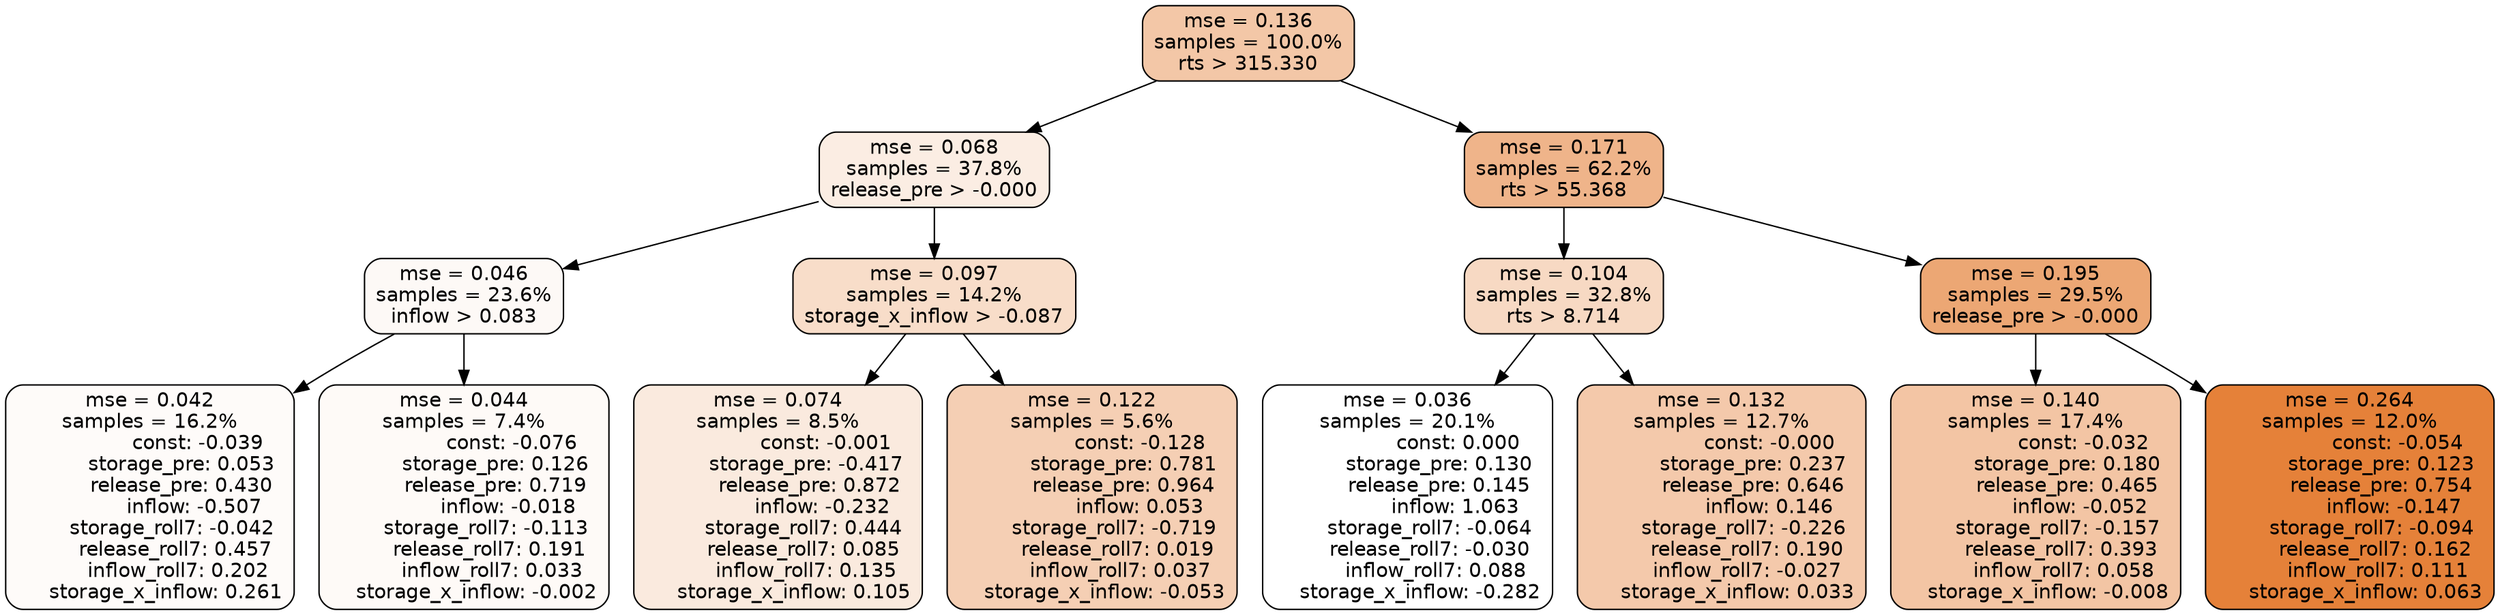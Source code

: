 digraph tree {
node [shape=rectangle, style="filled, rounded", color="black", fontname=helvetica] ;
edge [fontname=helvetica] ;
	"0" [label="mse = 0.136
samples = 100.0%
rts > 315.330", fillcolor="#f3c7a7"]
	"8" [label="mse = 0.068
samples = 37.8%
release_pre > -0.000", fillcolor="#fbede3"]
	"1" [label="mse = 0.171
samples = 62.2%
rts > 55.368", fillcolor="#efb48a"]
	"9" [label="mse = 0.046
samples = 23.6%
inflow > 0.083", fillcolor="#fdf9f6"]
	"12" [label="mse = 0.097
samples = 14.2%
storage_x_inflow > -0.087", fillcolor="#f8ddc9"]
	"2" [label="mse = 0.104
samples = 32.8%
rts > 8.714", fillcolor="#f7d9c3"]
	"5" [label="mse = 0.195
samples = 29.5%
release_pre > -0.000", fillcolor="#eca774"]
	"10" [label="mse = 0.042
samples = 16.2%
               const: -0.039
          storage_pre: 0.053
          release_pre: 0.430
              inflow: -0.507
       storage_roll7: -0.042
        release_roll7: 0.457
         inflow_roll7: 0.202
     storage_x_inflow: 0.261", fillcolor="#fefbf9"]
	"11" [label="mse = 0.044
samples = 7.4%
               const: -0.076
          storage_pre: 0.126
          release_pre: 0.719
              inflow: -0.018
       storage_roll7: -0.113
        release_roll7: 0.191
         inflow_roll7: 0.033
    storage_x_inflow: -0.002", fillcolor="#fefaf7"]
	"13" [label="mse = 0.074
samples = 8.5%
               const: -0.001
         storage_pre: -0.417
          release_pre: 0.872
              inflow: -0.232
        storage_roll7: 0.444
        release_roll7: 0.085
         inflow_roll7: 0.135
     storage_x_inflow: 0.105", fillcolor="#faeade"]
	"14" [label="mse = 0.122
samples = 5.6%
               const: -0.128
          storage_pre: 0.781
          release_pre: 0.964
               inflow: 0.053
       storage_roll7: -0.719
        release_roll7: 0.019
         inflow_roll7: 0.037
    storage_x_inflow: -0.053", fillcolor="#f5cfb4"]
	"3" [label="mse = 0.036
samples = 20.1%
                const: 0.000
          storage_pre: 0.130
          release_pre: 0.145
               inflow: 1.063
       storage_roll7: -0.064
       release_roll7: -0.030
         inflow_roll7: 0.088
    storage_x_inflow: -0.282", fillcolor="#ffffff"]
	"4" [label="mse = 0.132
samples = 12.7%
               const: -0.000
          storage_pre: 0.237
          release_pre: 0.646
               inflow: 0.146
       storage_roll7: -0.226
        release_roll7: 0.190
        inflow_roll7: -0.027
     storage_x_inflow: 0.033", fillcolor="#f4c9ab"]
	"6" [label="mse = 0.140
samples = 17.4%
               const: -0.032
          storage_pre: 0.180
          release_pre: 0.465
              inflow: -0.052
       storage_roll7: -0.157
        release_roll7: 0.393
         inflow_roll7: 0.058
    storage_x_inflow: -0.008", fillcolor="#f3c5a4"]
	"7" [label="mse = 0.264
samples = 12.0%
               const: -0.054
          storage_pre: 0.123
          release_pre: 0.754
              inflow: -0.147
       storage_roll7: -0.094
        release_roll7: 0.162
         inflow_roll7: 0.111
     storage_x_inflow: 0.063", fillcolor="#e58139"]

	"0" -> "1"
	"0" -> "8"
	"8" -> "9"
	"8" -> "12"
	"1" -> "2"
	"1" -> "5"
	"9" -> "10"
	"9" -> "11"
	"12" -> "13"
	"12" -> "14"
	"2" -> "3"
	"2" -> "4"
	"5" -> "6"
	"5" -> "7"
}